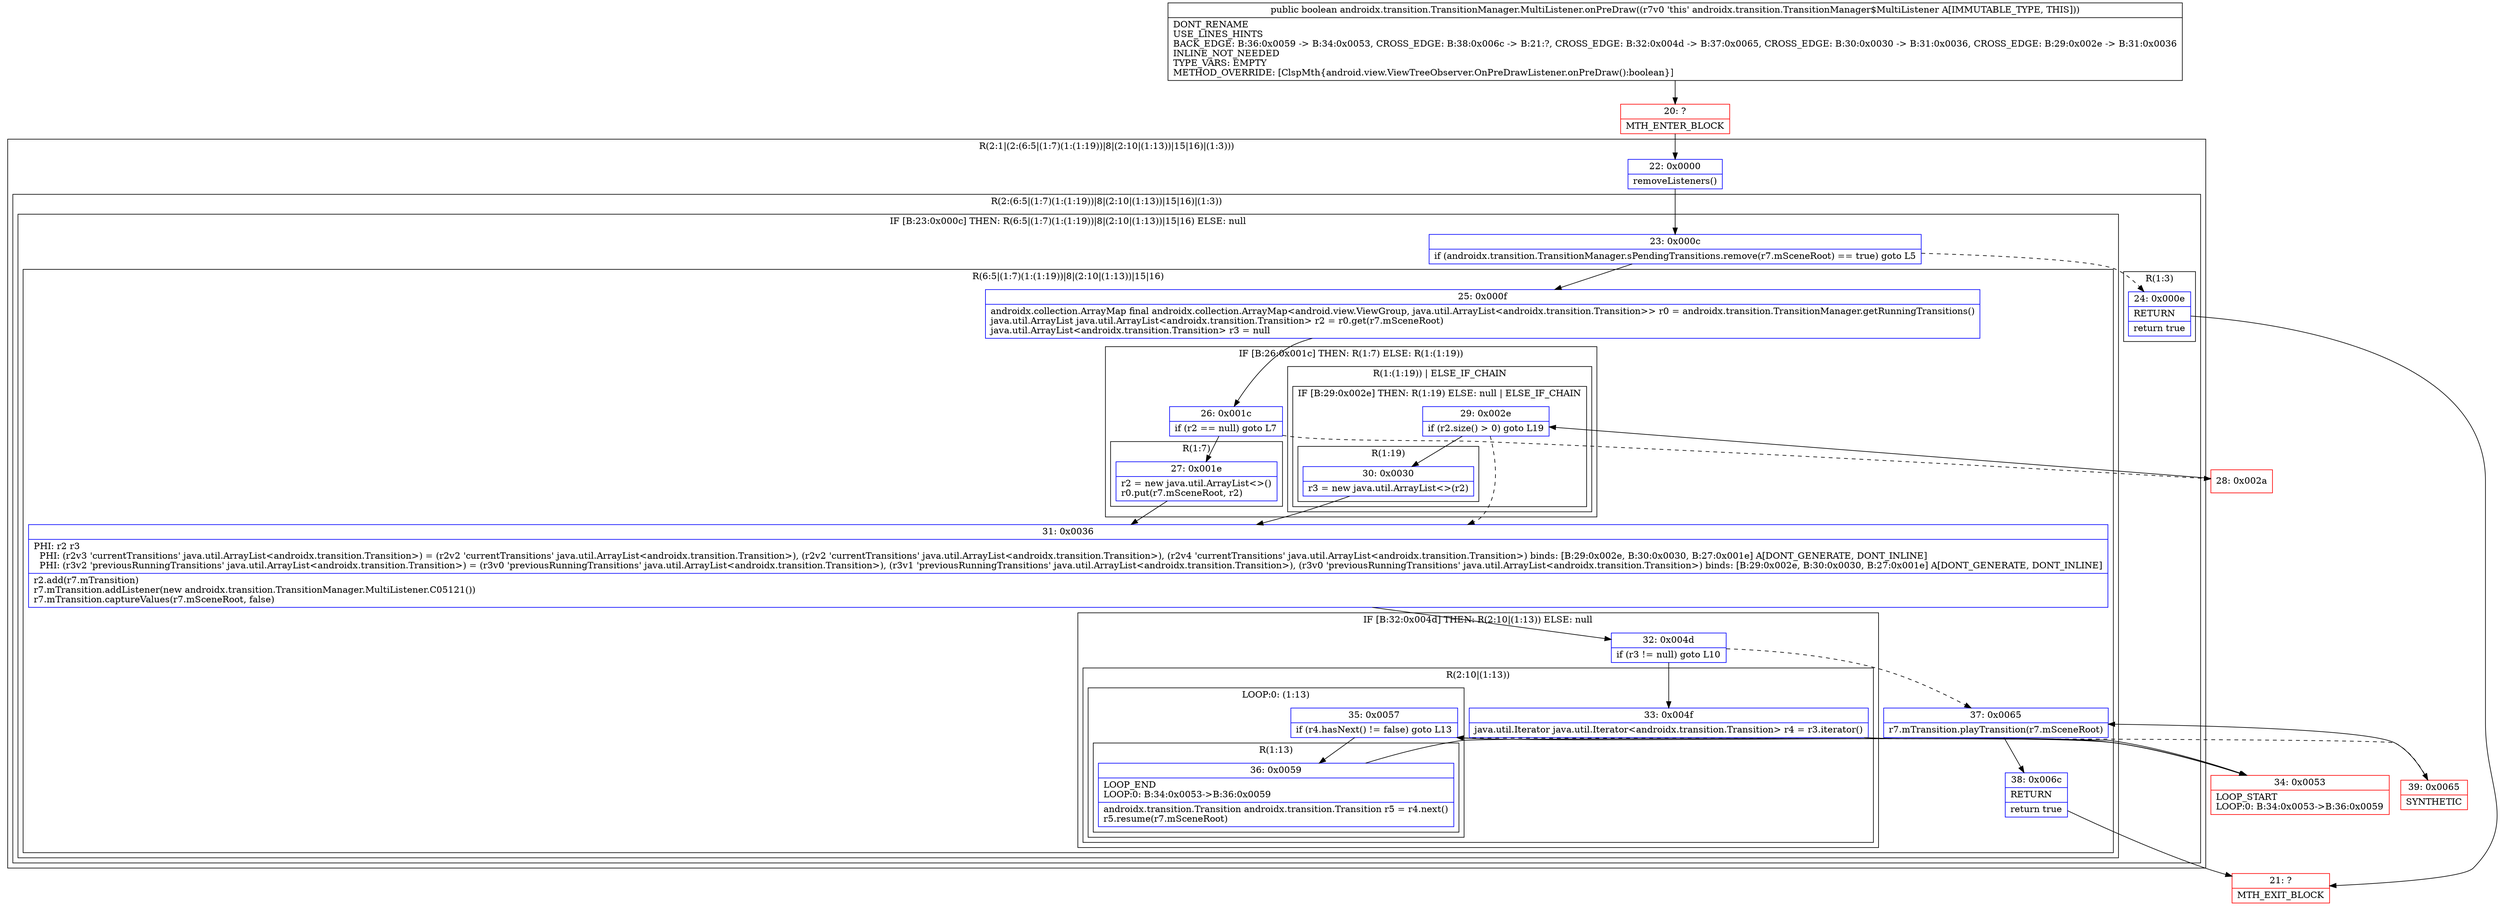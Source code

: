 digraph "CFG forandroidx.transition.TransitionManager.MultiListener.onPreDraw()Z" {
subgraph cluster_Region_1512054144 {
label = "R(2:1|(2:(6:5|(1:7)(1:(1:19))|8|(2:10|(1:13))|15|16)|(1:3)))";
node [shape=record,color=blue];
Node_22 [shape=record,label="{22\:\ 0x0000|removeListeners()\l}"];
subgraph cluster_Region_1445614849 {
label = "R(2:(6:5|(1:7)(1:(1:19))|8|(2:10|(1:13))|15|16)|(1:3))";
node [shape=record,color=blue];
subgraph cluster_IfRegion_1834002024 {
label = "IF [B:23:0x000c] THEN: R(6:5|(1:7)(1:(1:19))|8|(2:10|(1:13))|15|16) ELSE: null";
node [shape=record,color=blue];
Node_23 [shape=record,label="{23\:\ 0x000c|if (androidx.transition.TransitionManager.sPendingTransitions.remove(r7.mSceneRoot) == true) goto L5\l}"];
subgraph cluster_Region_2131526484 {
label = "R(6:5|(1:7)(1:(1:19))|8|(2:10|(1:13))|15|16)";
node [shape=record,color=blue];
Node_25 [shape=record,label="{25\:\ 0x000f|androidx.collection.ArrayMap final androidx.collection.ArrayMap\<android.view.ViewGroup, java.util.ArrayList\<androidx.transition.Transition\>\> r0 = androidx.transition.TransitionManager.getRunningTransitions()\ljava.util.ArrayList java.util.ArrayList\<androidx.transition.Transition\> r2 = r0.get(r7.mSceneRoot)\ljava.util.ArrayList\<androidx.transition.Transition\> r3 = null\l}"];
subgraph cluster_IfRegion_1937449683 {
label = "IF [B:26:0x001c] THEN: R(1:7) ELSE: R(1:(1:19))";
node [shape=record,color=blue];
Node_26 [shape=record,label="{26\:\ 0x001c|if (r2 == null) goto L7\l}"];
subgraph cluster_Region_2125051300 {
label = "R(1:7)";
node [shape=record,color=blue];
Node_27 [shape=record,label="{27\:\ 0x001e|r2 = new java.util.ArrayList\<\>()\lr0.put(r7.mSceneRoot, r2)\l}"];
}
subgraph cluster_Region_1532228585 {
label = "R(1:(1:19)) | ELSE_IF_CHAIN\l";
node [shape=record,color=blue];
subgraph cluster_IfRegion_236529261 {
label = "IF [B:29:0x002e] THEN: R(1:19) ELSE: null | ELSE_IF_CHAIN\l";
node [shape=record,color=blue];
Node_29 [shape=record,label="{29\:\ 0x002e|if (r2.size() \> 0) goto L19\l}"];
subgraph cluster_Region_362025689 {
label = "R(1:19)";
node [shape=record,color=blue];
Node_30 [shape=record,label="{30\:\ 0x0030|r3 = new java.util.ArrayList\<\>(r2)\l}"];
}
}
}
}
Node_31 [shape=record,label="{31\:\ 0x0036|PHI: r2 r3 \l  PHI: (r2v3 'currentTransitions' java.util.ArrayList\<androidx.transition.Transition\>) = (r2v2 'currentTransitions' java.util.ArrayList\<androidx.transition.Transition\>), (r2v2 'currentTransitions' java.util.ArrayList\<androidx.transition.Transition\>), (r2v4 'currentTransitions' java.util.ArrayList\<androidx.transition.Transition\>) binds: [B:29:0x002e, B:30:0x0030, B:27:0x001e] A[DONT_GENERATE, DONT_INLINE]\l  PHI: (r3v2 'previousRunningTransitions' java.util.ArrayList\<androidx.transition.Transition\>) = (r3v0 'previousRunningTransitions' java.util.ArrayList\<androidx.transition.Transition\>), (r3v1 'previousRunningTransitions' java.util.ArrayList\<androidx.transition.Transition\>), (r3v0 'previousRunningTransitions' java.util.ArrayList\<androidx.transition.Transition\>) binds: [B:29:0x002e, B:30:0x0030, B:27:0x001e] A[DONT_GENERATE, DONT_INLINE]\l|r2.add(r7.mTransition)\lr7.mTransition.addListener(new androidx.transition.TransitionManager.MultiListener.C05121())\lr7.mTransition.captureValues(r7.mSceneRoot, false)\l}"];
subgraph cluster_IfRegion_648253786 {
label = "IF [B:32:0x004d] THEN: R(2:10|(1:13)) ELSE: null";
node [shape=record,color=blue];
Node_32 [shape=record,label="{32\:\ 0x004d|if (r3 != null) goto L10\l}"];
subgraph cluster_Region_207901415 {
label = "R(2:10|(1:13))";
node [shape=record,color=blue];
Node_33 [shape=record,label="{33\:\ 0x004f|java.util.Iterator java.util.Iterator\<androidx.transition.Transition\> r4 = r3.iterator()\l}"];
subgraph cluster_LoopRegion_1267283784 {
label = "LOOP:0: (1:13)";
node [shape=record,color=blue];
Node_35 [shape=record,label="{35\:\ 0x0057|if (r4.hasNext() != false) goto L13\l}"];
subgraph cluster_Region_2126444090 {
label = "R(1:13)";
node [shape=record,color=blue];
Node_36 [shape=record,label="{36\:\ 0x0059|LOOP_END\lLOOP:0: B:34:0x0053\-\>B:36:0x0059\l|androidx.transition.Transition androidx.transition.Transition r5 = r4.next()\lr5.resume(r7.mSceneRoot)\l}"];
}
}
}
}
Node_37 [shape=record,label="{37\:\ 0x0065|r7.mTransition.playTransition(r7.mSceneRoot)\l}"];
Node_38 [shape=record,label="{38\:\ 0x006c|RETURN\l|return true\l}"];
}
}
subgraph cluster_Region_21313822 {
label = "R(1:3)";
node [shape=record,color=blue];
Node_24 [shape=record,label="{24\:\ 0x000e|RETURN\l|return true\l}"];
}
}
}
Node_20 [shape=record,color=red,label="{20\:\ ?|MTH_ENTER_BLOCK\l}"];
Node_21 [shape=record,color=red,label="{21\:\ ?|MTH_EXIT_BLOCK\l}"];
Node_34 [shape=record,color=red,label="{34\:\ 0x0053|LOOP_START\lLOOP:0: B:34:0x0053\-\>B:36:0x0059\l}"];
Node_39 [shape=record,color=red,label="{39\:\ 0x0065|SYNTHETIC\l}"];
Node_28 [shape=record,color=red,label="{28\:\ 0x002a}"];
MethodNode[shape=record,label="{public boolean androidx.transition.TransitionManager.MultiListener.onPreDraw((r7v0 'this' androidx.transition.TransitionManager$MultiListener A[IMMUTABLE_TYPE, THIS]))  | DONT_RENAME\lUSE_LINES_HINTS\lBACK_EDGE: B:36:0x0059 \-\> B:34:0x0053, CROSS_EDGE: B:38:0x006c \-\> B:21:?, CROSS_EDGE: B:32:0x004d \-\> B:37:0x0065, CROSS_EDGE: B:30:0x0030 \-\> B:31:0x0036, CROSS_EDGE: B:29:0x002e \-\> B:31:0x0036\lINLINE_NOT_NEEDED\lTYPE_VARS: EMPTY\lMETHOD_OVERRIDE: [ClspMth\{android.view.ViewTreeObserver.OnPreDrawListener.onPreDraw():boolean\}]\l}"];
MethodNode -> Node_20;Node_22 -> Node_23;
Node_23 -> Node_24[style=dashed];
Node_23 -> Node_25;
Node_25 -> Node_26;
Node_26 -> Node_27;
Node_26 -> Node_28[style=dashed];
Node_27 -> Node_31;
Node_29 -> Node_30;
Node_29 -> Node_31[style=dashed];
Node_30 -> Node_31;
Node_31 -> Node_32;
Node_32 -> Node_33;
Node_32 -> Node_37[style=dashed];
Node_33 -> Node_34;
Node_35 -> Node_36;
Node_35 -> Node_39[style=dashed];
Node_36 -> Node_34;
Node_37 -> Node_38;
Node_38 -> Node_21;
Node_24 -> Node_21;
Node_20 -> Node_22;
Node_34 -> Node_35;
Node_39 -> Node_37;
Node_28 -> Node_29;
}

